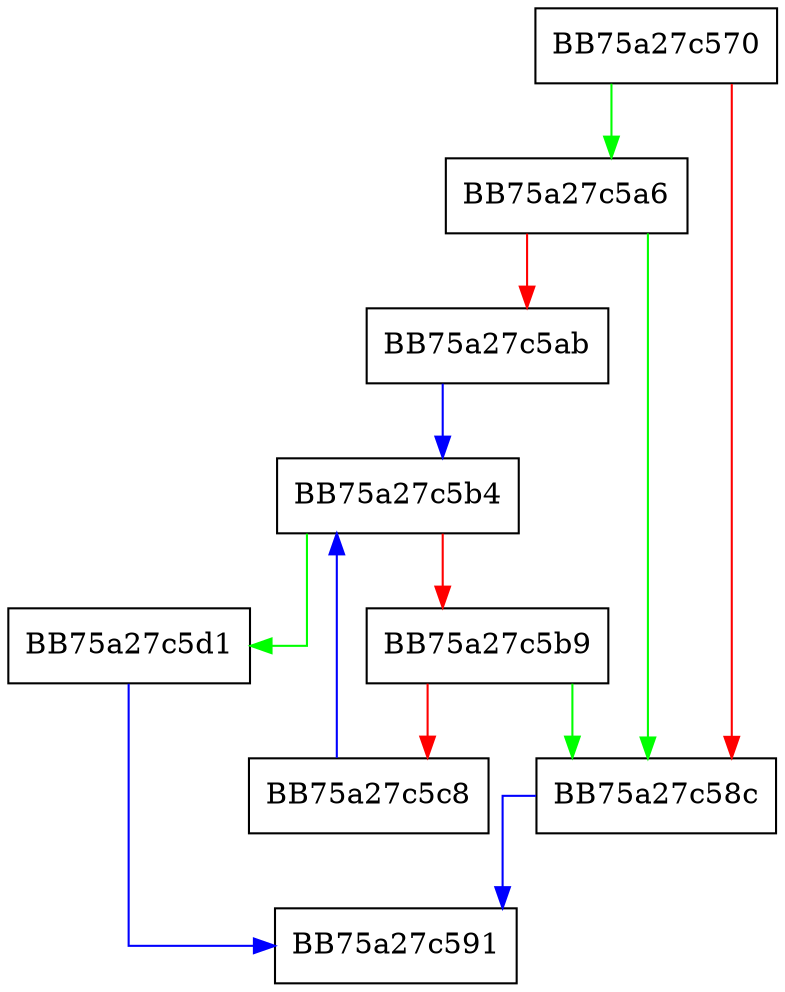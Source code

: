 digraph checkColumnOverlap {
  node [shape="box"];
  graph [splines=ortho];
  BB75a27c570 -> BB75a27c5a6 [color="green"];
  BB75a27c570 -> BB75a27c58c [color="red"];
  BB75a27c58c -> BB75a27c591 [color="blue"];
  BB75a27c5a6 -> BB75a27c58c [color="green"];
  BB75a27c5a6 -> BB75a27c5ab [color="red"];
  BB75a27c5ab -> BB75a27c5b4 [color="blue"];
  BB75a27c5b4 -> BB75a27c5d1 [color="green"];
  BB75a27c5b4 -> BB75a27c5b9 [color="red"];
  BB75a27c5b9 -> BB75a27c58c [color="green"];
  BB75a27c5b9 -> BB75a27c5c8 [color="red"];
  BB75a27c5c8 -> BB75a27c5b4 [color="blue"];
  BB75a27c5d1 -> BB75a27c591 [color="blue"];
}